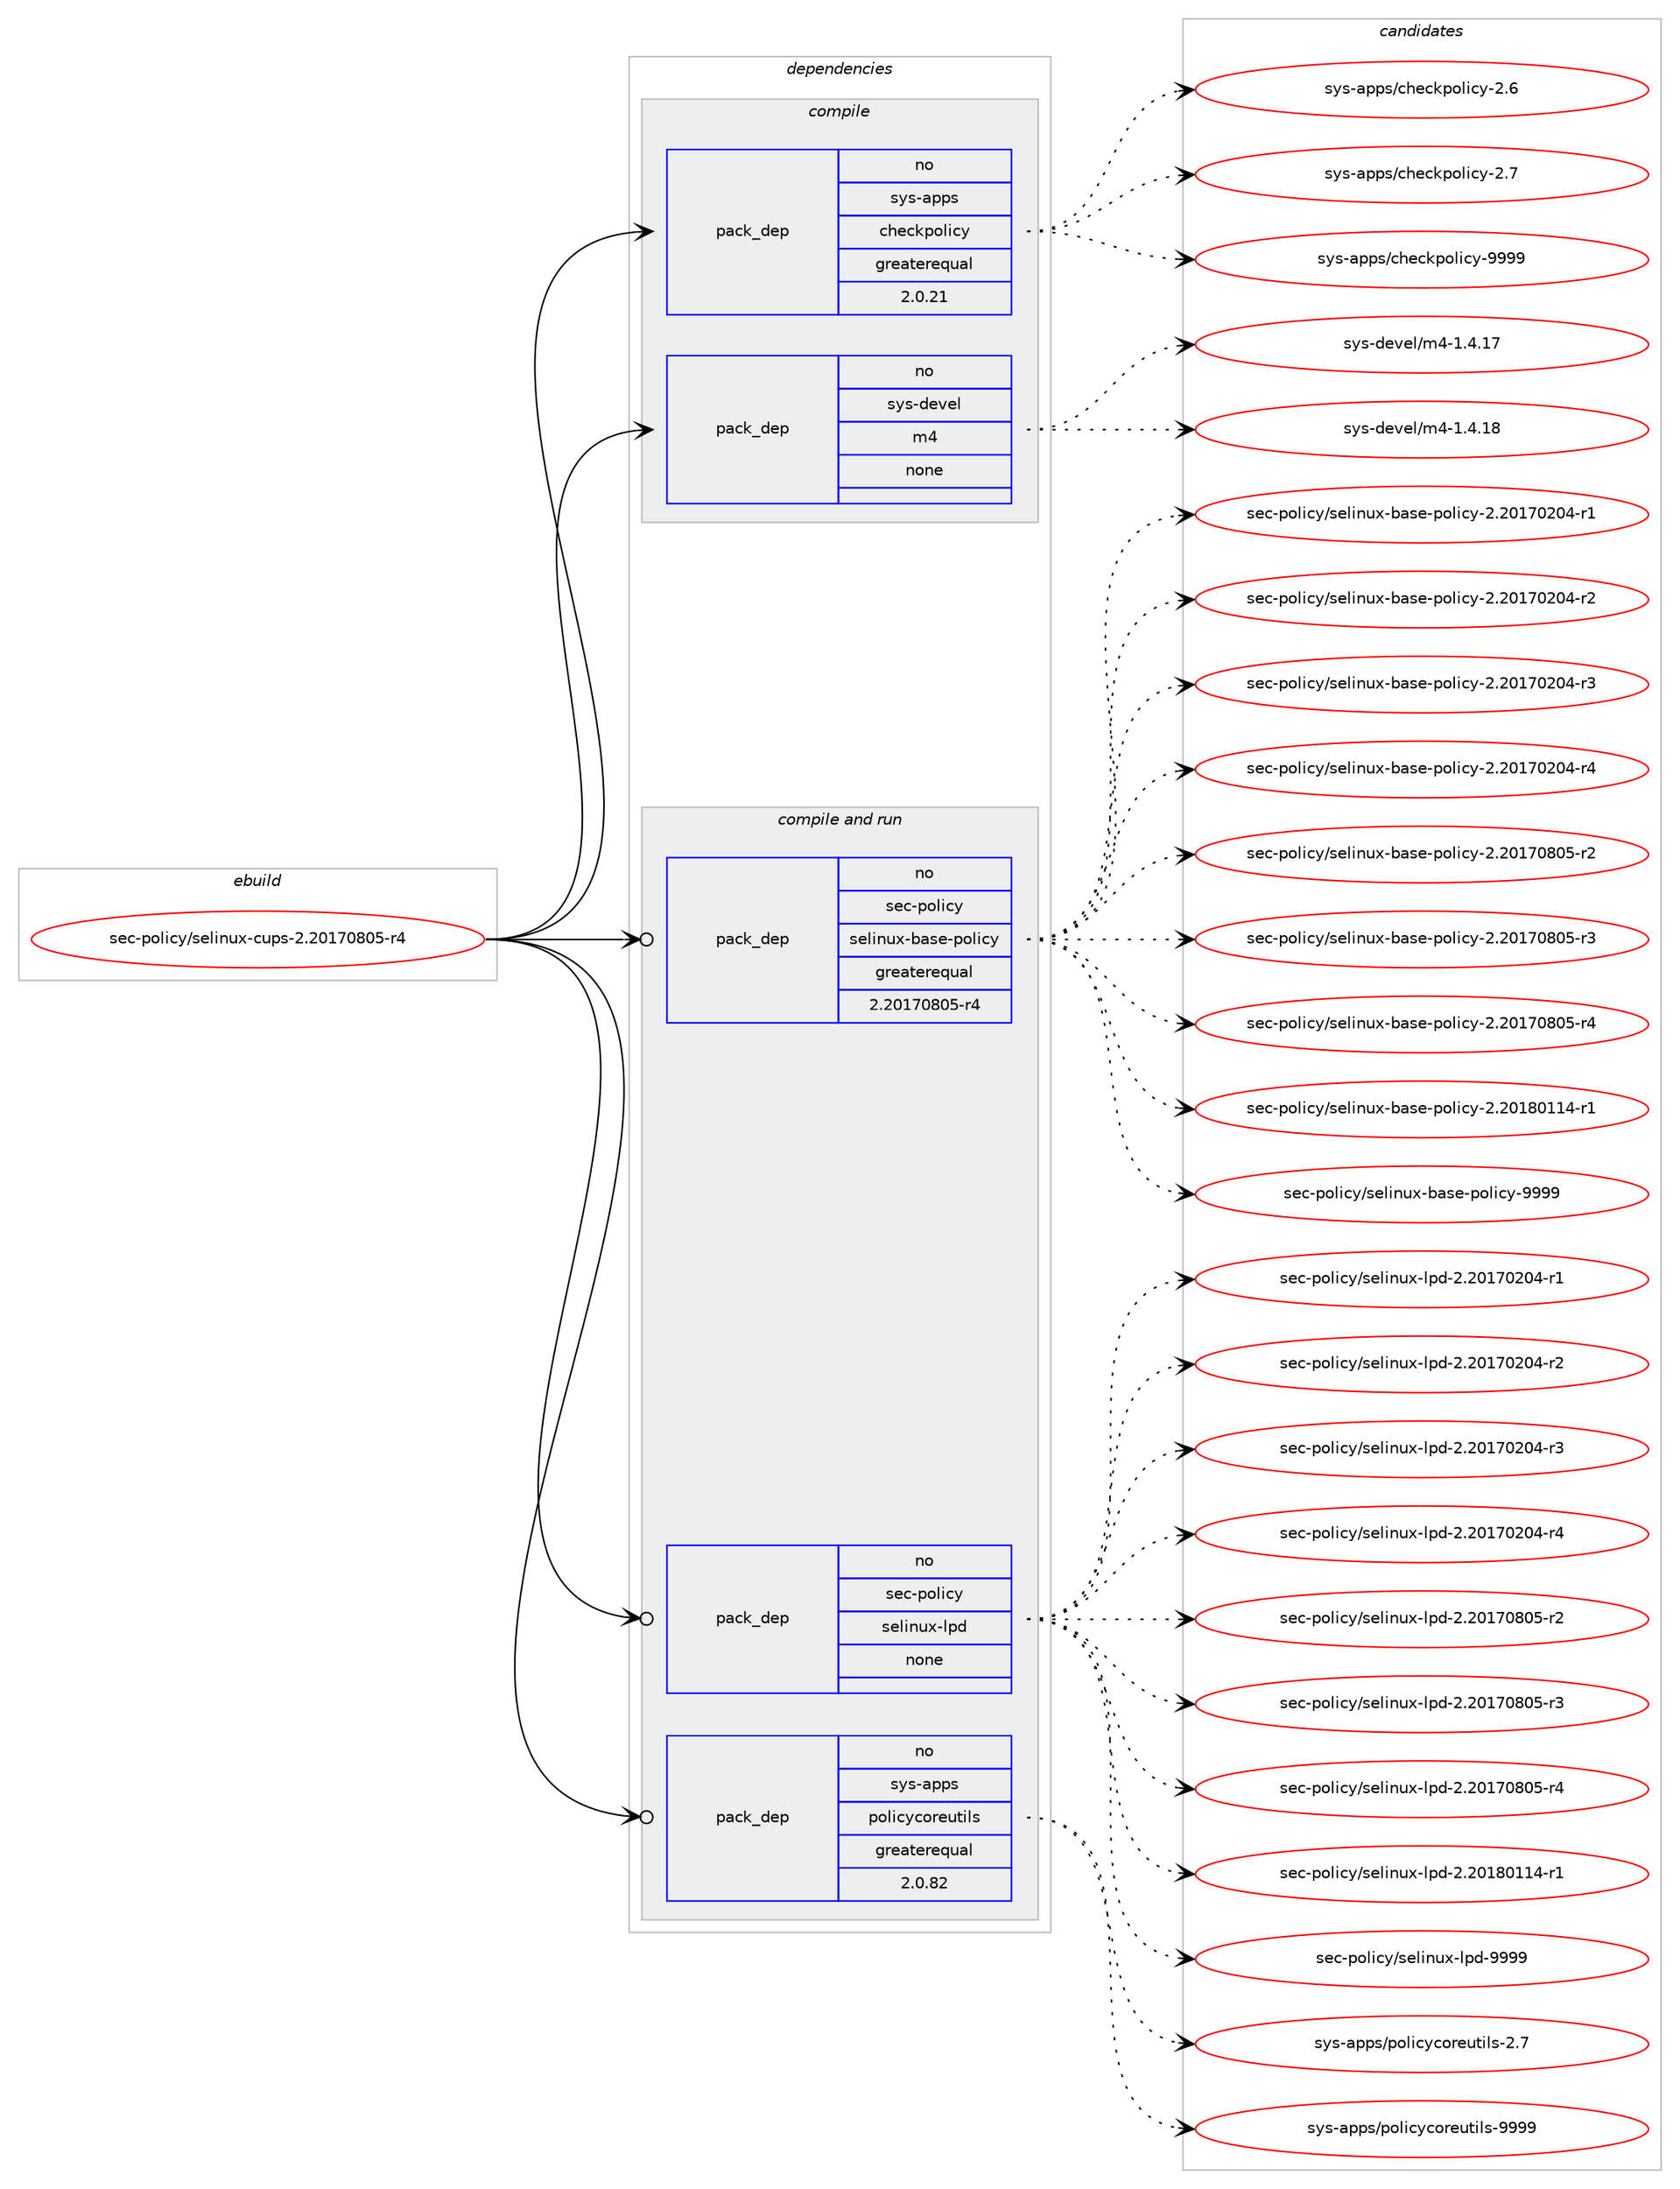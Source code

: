 digraph prolog {

# *************
# Graph options
# *************

newrank=true;
concentrate=true;
compound=true;
graph [rankdir=LR,fontname=Helvetica,fontsize=10,ranksep=1.5];#, ranksep=2.5, nodesep=0.2];
edge  [arrowhead=vee];
node  [fontname=Helvetica,fontsize=10];

# **********
# The ebuild
# **********

subgraph cluster_leftcol {
color=gray;
rank=same;
label=<<i>ebuild</i>>;
id [label="sec-policy/selinux-cups-2.20170805-r4", color=red, width=4, href="../sec-policy/selinux-cups-2.20170805-r4.svg"];
}

# ****************
# The dependencies
# ****************

subgraph cluster_midcol {
color=gray;
label=<<i>dependencies</i>>;
subgraph cluster_compile {
fillcolor="#eeeeee";
style=filled;
label=<<i>compile</i>>;
subgraph pack1585 {
dependency2056 [label=<<TABLE BORDER="0" CELLBORDER="1" CELLSPACING="0" CELLPADDING="4" WIDTH="220"><TR><TD ROWSPAN="6" CELLPADDING="30">pack_dep</TD></TR><TR><TD WIDTH="110">no</TD></TR><TR><TD>sys-apps</TD></TR><TR><TD>checkpolicy</TD></TR><TR><TD>greaterequal</TD></TR><TR><TD>2.0.21</TD></TR></TABLE>>, shape=none, color=blue];
}
id:e -> dependency2056:w [weight=20,style="solid",arrowhead="vee"];
subgraph pack1586 {
dependency2057 [label=<<TABLE BORDER="0" CELLBORDER="1" CELLSPACING="0" CELLPADDING="4" WIDTH="220"><TR><TD ROWSPAN="6" CELLPADDING="30">pack_dep</TD></TR><TR><TD WIDTH="110">no</TD></TR><TR><TD>sys-devel</TD></TR><TR><TD>m4</TD></TR><TR><TD>none</TD></TR><TR><TD></TD></TR></TABLE>>, shape=none, color=blue];
}
id:e -> dependency2057:w [weight=20,style="solid",arrowhead="vee"];
}
subgraph cluster_compileandrun {
fillcolor="#eeeeee";
style=filled;
label=<<i>compile and run</i>>;
subgraph pack1587 {
dependency2058 [label=<<TABLE BORDER="0" CELLBORDER="1" CELLSPACING="0" CELLPADDING="4" WIDTH="220"><TR><TD ROWSPAN="6" CELLPADDING="30">pack_dep</TD></TR><TR><TD WIDTH="110">no</TD></TR><TR><TD>sec-policy</TD></TR><TR><TD>selinux-base-policy</TD></TR><TR><TD>greaterequal</TD></TR><TR><TD>2.20170805-r4</TD></TR></TABLE>>, shape=none, color=blue];
}
id:e -> dependency2058:w [weight=20,style="solid",arrowhead="odotvee"];
subgraph pack1588 {
dependency2059 [label=<<TABLE BORDER="0" CELLBORDER="1" CELLSPACING="0" CELLPADDING="4" WIDTH="220"><TR><TD ROWSPAN="6" CELLPADDING="30">pack_dep</TD></TR><TR><TD WIDTH="110">no</TD></TR><TR><TD>sec-policy</TD></TR><TR><TD>selinux-lpd</TD></TR><TR><TD>none</TD></TR><TR><TD></TD></TR></TABLE>>, shape=none, color=blue];
}
id:e -> dependency2059:w [weight=20,style="solid",arrowhead="odotvee"];
subgraph pack1589 {
dependency2060 [label=<<TABLE BORDER="0" CELLBORDER="1" CELLSPACING="0" CELLPADDING="4" WIDTH="220"><TR><TD ROWSPAN="6" CELLPADDING="30">pack_dep</TD></TR><TR><TD WIDTH="110">no</TD></TR><TR><TD>sys-apps</TD></TR><TR><TD>policycoreutils</TD></TR><TR><TD>greaterequal</TD></TR><TR><TD>2.0.82</TD></TR></TABLE>>, shape=none, color=blue];
}
id:e -> dependency2060:w [weight=20,style="solid",arrowhead="odotvee"];
}
subgraph cluster_run {
fillcolor="#eeeeee";
style=filled;
label=<<i>run</i>>;
}
}

# **************
# The candidates
# **************

subgraph cluster_choices {
rank=same;
color=gray;
label=<<i>candidates</i>>;

subgraph choice1585 {
color=black;
nodesep=1;
choice11512111545971121121154799104101991071121111081059912145504654 [label="sys-apps/checkpolicy-2.6", color=red, width=4,href="../sys-apps/checkpolicy-2.6.svg"];
choice11512111545971121121154799104101991071121111081059912145504655 [label="sys-apps/checkpolicy-2.7", color=red, width=4,href="../sys-apps/checkpolicy-2.7.svg"];
choice1151211154597112112115479910410199107112111108105991214557575757 [label="sys-apps/checkpolicy-9999", color=red, width=4,href="../sys-apps/checkpolicy-9999.svg"];
dependency2056:e -> choice11512111545971121121154799104101991071121111081059912145504654:w [style=dotted,weight="100"];
dependency2056:e -> choice11512111545971121121154799104101991071121111081059912145504655:w [style=dotted,weight="100"];
dependency2056:e -> choice1151211154597112112115479910410199107112111108105991214557575757:w [style=dotted,weight="100"];
}
subgraph choice1586 {
color=black;
nodesep=1;
choice11512111545100101118101108471095245494652464955 [label="sys-devel/m4-1.4.17", color=red, width=4,href="../sys-devel/m4-1.4.17.svg"];
choice11512111545100101118101108471095245494652464956 [label="sys-devel/m4-1.4.18", color=red, width=4,href="../sys-devel/m4-1.4.18.svg"];
dependency2057:e -> choice11512111545100101118101108471095245494652464955:w [style=dotted,weight="100"];
dependency2057:e -> choice11512111545100101118101108471095245494652464956:w [style=dotted,weight="100"];
}
subgraph choice1587 {
color=black;
nodesep=1;
choice11510199451121111081059912147115101108105110117120459897115101451121111081059912145504650484955485048524511449 [label="sec-policy/selinux-base-policy-2.20170204-r1", color=red, width=4,href="../sec-policy/selinux-base-policy-2.20170204-r1.svg"];
choice11510199451121111081059912147115101108105110117120459897115101451121111081059912145504650484955485048524511450 [label="sec-policy/selinux-base-policy-2.20170204-r2", color=red, width=4,href="../sec-policy/selinux-base-policy-2.20170204-r2.svg"];
choice11510199451121111081059912147115101108105110117120459897115101451121111081059912145504650484955485048524511451 [label="sec-policy/selinux-base-policy-2.20170204-r3", color=red, width=4,href="../sec-policy/selinux-base-policy-2.20170204-r3.svg"];
choice11510199451121111081059912147115101108105110117120459897115101451121111081059912145504650484955485048524511452 [label="sec-policy/selinux-base-policy-2.20170204-r4", color=red, width=4,href="../sec-policy/selinux-base-policy-2.20170204-r4.svg"];
choice11510199451121111081059912147115101108105110117120459897115101451121111081059912145504650484955485648534511450 [label="sec-policy/selinux-base-policy-2.20170805-r2", color=red, width=4,href="../sec-policy/selinux-base-policy-2.20170805-r2.svg"];
choice11510199451121111081059912147115101108105110117120459897115101451121111081059912145504650484955485648534511451 [label="sec-policy/selinux-base-policy-2.20170805-r3", color=red, width=4,href="../sec-policy/selinux-base-policy-2.20170805-r3.svg"];
choice11510199451121111081059912147115101108105110117120459897115101451121111081059912145504650484955485648534511452 [label="sec-policy/selinux-base-policy-2.20170805-r4", color=red, width=4,href="../sec-policy/selinux-base-policy-2.20170805-r4.svg"];
choice11510199451121111081059912147115101108105110117120459897115101451121111081059912145504650484956484949524511449 [label="sec-policy/selinux-base-policy-2.20180114-r1", color=red, width=4,href="../sec-policy/selinux-base-policy-2.20180114-r1.svg"];
choice1151019945112111108105991214711510110810511011712045989711510145112111108105991214557575757 [label="sec-policy/selinux-base-policy-9999", color=red, width=4,href="../sec-policy/selinux-base-policy-9999.svg"];
dependency2058:e -> choice11510199451121111081059912147115101108105110117120459897115101451121111081059912145504650484955485048524511449:w [style=dotted,weight="100"];
dependency2058:e -> choice11510199451121111081059912147115101108105110117120459897115101451121111081059912145504650484955485048524511450:w [style=dotted,weight="100"];
dependency2058:e -> choice11510199451121111081059912147115101108105110117120459897115101451121111081059912145504650484955485048524511451:w [style=dotted,weight="100"];
dependency2058:e -> choice11510199451121111081059912147115101108105110117120459897115101451121111081059912145504650484955485048524511452:w [style=dotted,weight="100"];
dependency2058:e -> choice11510199451121111081059912147115101108105110117120459897115101451121111081059912145504650484955485648534511450:w [style=dotted,weight="100"];
dependency2058:e -> choice11510199451121111081059912147115101108105110117120459897115101451121111081059912145504650484955485648534511451:w [style=dotted,weight="100"];
dependency2058:e -> choice11510199451121111081059912147115101108105110117120459897115101451121111081059912145504650484955485648534511452:w [style=dotted,weight="100"];
dependency2058:e -> choice11510199451121111081059912147115101108105110117120459897115101451121111081059912145504650484956484949524511449:w [style=dotted,weight="100"];
dependency2058:e -> choice1151019945112111108105991214711510110810511011712045989711510145112111108105991214557575757:w [style=dotted,weight="100"];
}
subgraph choice1588 {
color=black;
nodesep=1;
choice115101994511211110810599121471151011081051101171204510811210045504650484955485048524511449 [label="sec-policy/selinux-lpd-2.20170204-r1", color=red, width=4,href="../sec-policy/selinux-lpd-2.20170204-r1.svg"];
choice115101994511211110810599121471151011081051101171204510811210045504650484955485048524511450 [label="sec-policy/selinux-lpd-2.20170204-r2", color=red, width=4,href="../sec-policy/selinux-lpd-2.20170204-r2.svg"];
choice115101994511211110810599121471151011081051101171204510811210045504650484955485048524511451 [label="sec-policy/selinux-lpd-2.20170204-r3", color=red, width=4,href="../sec-policy/selinux-lpd-2.20170204-r3.svg"];
choice115101994511211110810599121471151011081051101171204510811210045504650484955485048524511452 [label="sec-policy/selinux-lpd-2.20170204-r4", color=red, width=4,href="../sec-policy/selinux-lpd-2.20170204-r4.svg"];
choice115101994511211110810599121471151011081051101171204510811210045504650484955485648534511450 [label="sec-policy/selinux-lpd-2.20170805-r2", color=red, width=4,href="../sec-policy/selinux-lpd-2.20170805-r2.svg"];
choice115101994511211110810599121471151011081051101171204510811210045504650484955485648534511451 [label="sec-policy/selinux-lpd-2.20170805-r3", color=red, width=4,href="../sec-policy/selinux-lpd-2.20170805-r3.svg"];
choice115101994511211110810599121471151011081051101171204510811210045504650484955485648534511452 [label="sec-policy/selinux-lpd-2.20170805-r4", color=red, width=4,href="../sec-policy/selinux-lpd-2.20170805-r4.svg"];
choice115101994511211110810599121471151011081051101171204510811210045504650484956484949524511449 [label="sec-policy/selinux-lpd-2.20180114-r1", color=red, width=4,href="../sec-policy/selinux-lpd-2.20180114-r1.svg"];
choice11510199451121111081059912147115101108105110117120451081121004557575757 [label="sec-policy/selinux-lpd-9999", color=red, width=4,href="../sec-policy/selinux-lpd-9999.svg"];
dependency2059:e -> choice115101994511211110810599121471151011081051101171204510811210045504650484955485048524511449:w [style=dotted,weight="100"];
dependency2059:e -> choice115101994511211110810599121471151011081051101171204510811210045504650484955485048524511450:w [style=dotted,weight="100"];
dependency2059:e -> choice115101994511211110810599121471151011081051101171204510811210045504650484955485048524511451:w [style=dotted,weight="100"];
dependency2059:e -> choice115101994511211110810599121471151011081051101171204510811210045504650484955485048524511452:w [style=dotted,weight="100"];
dependency2059:e -> choice115101994511211110810599121471151011081051101171204510811210045504650484955485648534511450:w [style=dotted,weight="100"];
dependency2059:e -> choice115101994511211110810599121471151011081051101171204510811210045504650484955485648534511451:w [style=dotted,weight="100"];
dependency2059:e -> choice115101994511211110810599121471151011081051101171204510811210045504650484955485648534511452:w [style=dotted,weight="100"];
dependency2059:e -> choice115101994511211110810599121471151011081051101171204510811210045504650484956484949524511449:w [style=dotted,weight="100"];
dependency2059:e -> choice11510199451121111081059912147115101108105110117120451081121004557575757:w [style=dotted,weight="100"];
}
subgraph choice1589 {
color=black;
nodesep=1;
choice115121115459711211211547112111108105991219911111410111711610510811545504655 [label="sys-apps/policycoreutils-2.7", color=red, width=4,href="../sys-apps/policycoreutils-2.7.svg"];
choice11512111545971121121154711211110810599121991111141011171161051081154557575757 [label="sys-apps/policycoreutils-9999", color=red, width=4,href="../sys-apps/policycoreutils-9999.svg"];
dependency2060:e -> choice115121115459711211211547112111108105991219911111410111711610510811545504655:w [style=dotted,weight="100"];
dependency2060:e -> choice11512111545971121121154711211110810599121991111141011171161051081154557575757:w [style=dotted,weight="100"];
}
}

}
